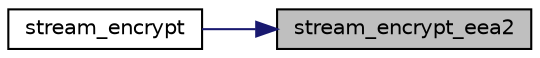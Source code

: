 digraph "stream_encrypt_eea2"
{
 // LATEX_PDF_SIZE
  edge [fontname="Helvetica",fontsize="10",labelfontname="Helvetica",labelfontsize="10"];
  node [fontname="Helvetica",fontsize="10",shape=record];
  rankdir="RL";
  Node1 [label="stream_encrypt_eea2",height=0.2,width=0.4,color="black", fillcolor="grey75", style="filled", fontcolor="black",tooltip=" "];
  Node1 -> Node2 [dir="back",color="midnightblue",fontsize="10",style="solid",fontname="Helvetica"];
  Node2 [label="stream_encrypt",height=0.2,width=0.4,color="black", fillcolor="white", style="filled",URL="$osa__stream__eea_8c.html#acf80289e97a7380fadeccee4ac3c12b1",tooltip="Encrypt/Decrypt a block of data based on the provided algorithm."];
}
